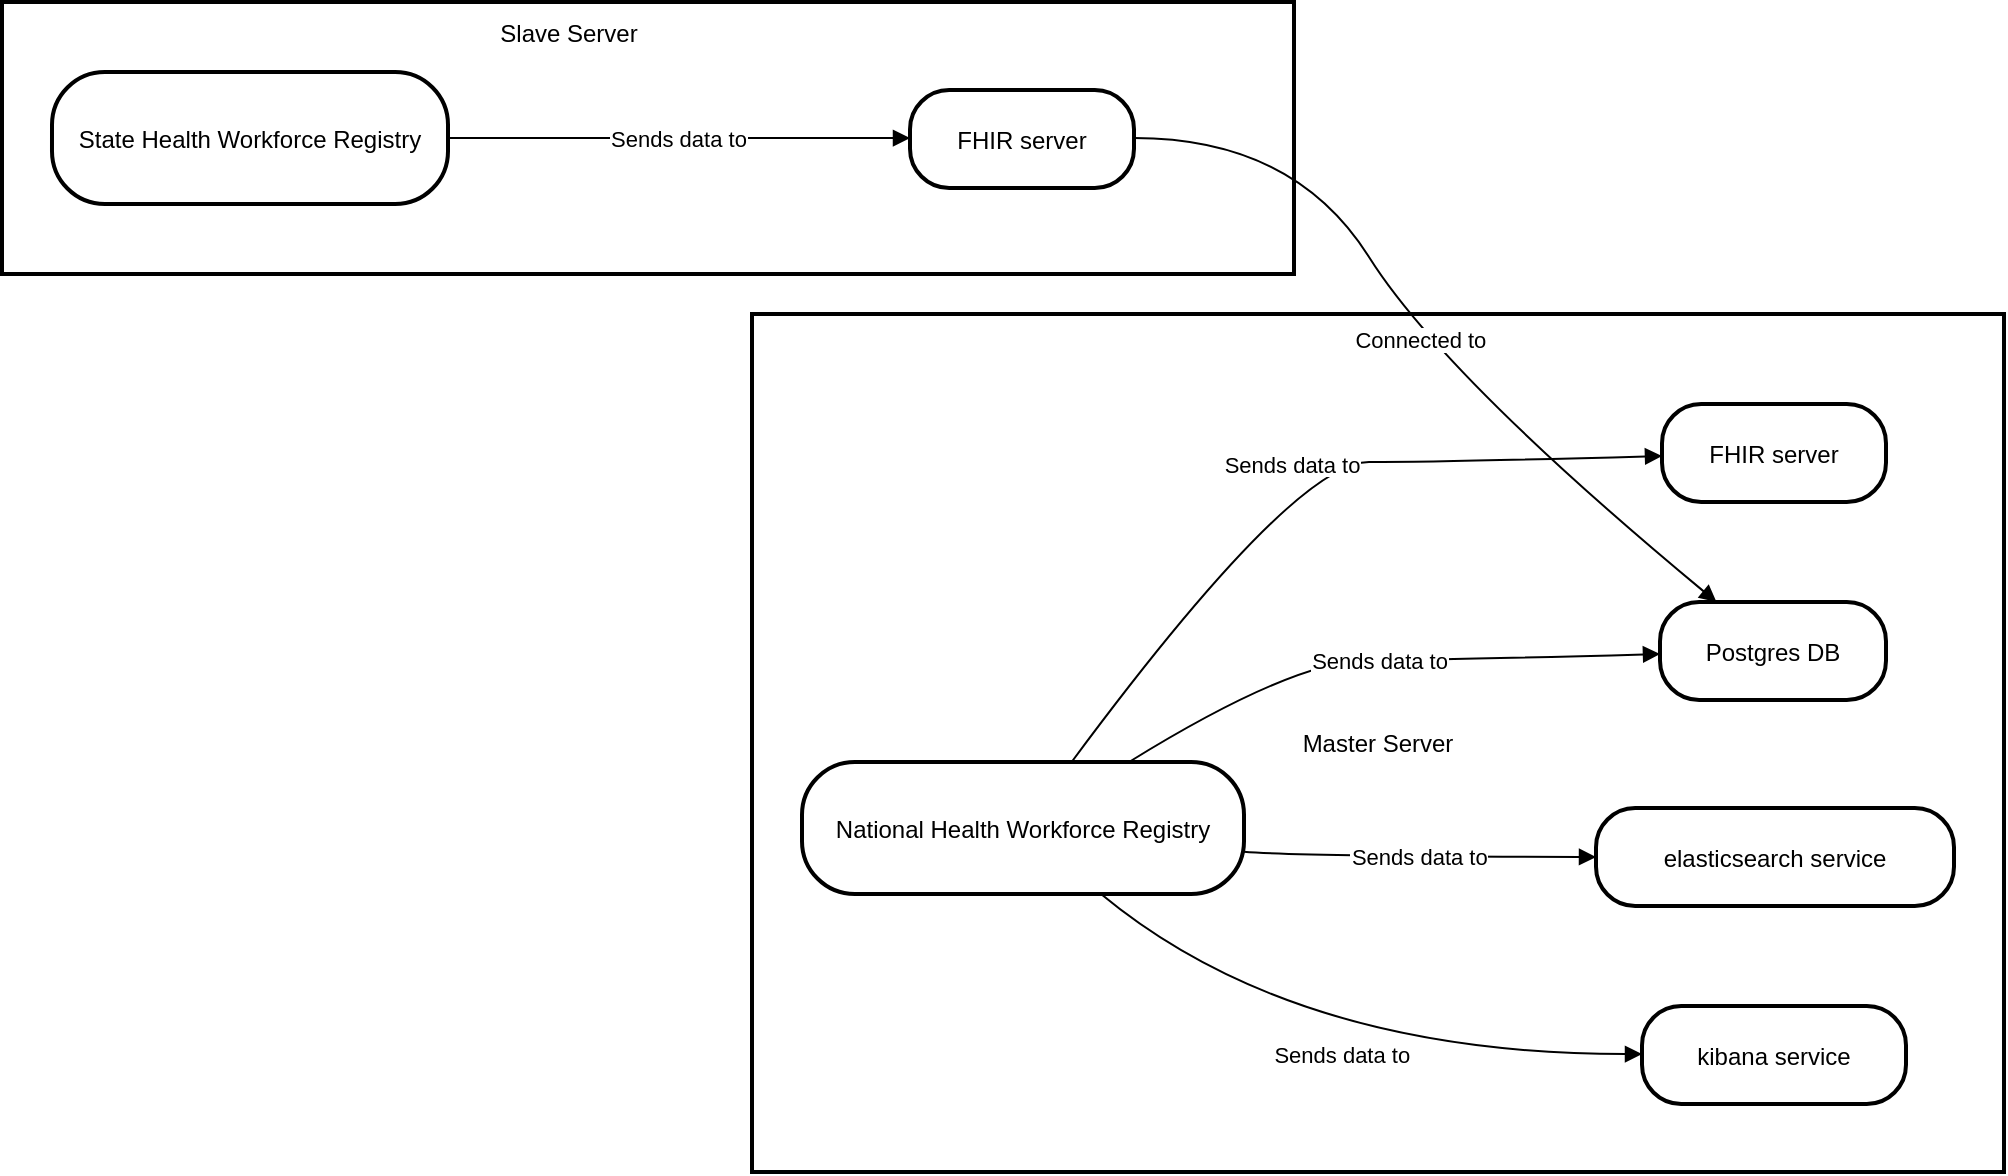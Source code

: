 <mxfile version="24.7.17">
  <diagram name="Page-1" id="KB7URcMa5Jh-woNUPkmT">
    <mxGraphModel dx="1271" dy="734" grid="0" gridSize="10" guides="1" tooltips="1" connect="1" arrows="1" fold="1" page="0" pageScale="1" pageWidth="827" pageHeight="1169" math="0" shadow="0">
      <root>
        <mxCell id="0" />
        <mxCell id="1" parent="0" />
        <mxCell id="2" value="" style="whiteSpace=wrap;strokeWidth=2;" parent="1" vertex="1">
          <mxGeometry x="8" y="8" width="646" height="136" as="geometry" />
        </mxCell>
        <mxCell id="3" value="Master Server" style="whiteSpace=wrap;strokeWidth=2;" parent="1" vertex="1">
          <mxGeometry x="383" y="164" width="626" height="429" as="geometry" />
        </mxCell>
        <mxCell id="4" value="National Health Workforce Registry" style="rounded=1;arcSize=40;strokeWidth=2" parent="1" vertex="1">
          <mxGeometry x="408" y="388" width="221" height="66" as="geometry" />
        </mxCell>
        <mxCell id="5" value="FHIR server" style="rounded=1;arcSize=40;strokeWidth=2" parent="1" vertex="1">
          <mxGeometry x="838" y="209" width="112" height="49" as="geometry" />
        </mxCell>
        <mxCell id="6" value="Postgres DB" style="rounded=1;arcSize=40;strokeWidth=2" parent="1" vertex="1">
          <mxGeometry x="837" y="308" width="113" height="49" as="geometry" />
        </mxCell>
        <mxCell id="7" value="elasticsearch service" style="rounded=1;arcSize=40;strokeWidth=2" parent="1" vertex="1">
          <mxGeometry x="805" y="411" width="179" height="49" as="geometry" />
        </mxCell>
        <mxCell id="8" value="kibana service" style="rounded=1;arcSize=40;strokeWidth=2" parent="1" vertex="1">
          <mxGeometry x="828" y="510" width="132" height="49" as="geometry" />
        </mxCell>
        <mxCell id="9" value="State Health Workforce Registry" style="rounded=1;arcSize=40;strokeWidth=2" parent="1" vertex="1">
          <mxGeometry x="33" y="43" width="198" height="66" as="geometry" />
        </mxCell>
        <mxCell id="10" value="FHIR server" style="rounded=1;arcSize=40;strokeWidth=2" parent="1" vertex="1">
          <mxGeometry x="462" y="52" width="112" height="49" as="geometry" />
        </mxCell>
        <mxCell id="11" value="Sends data to" style="curved=1;startArrow=none;endArrow=block;exitX=0.61;exitY=0;entryX=0;entryY=0.53;" parent="1" source="4" target="5" edge="1">
          <mxGeometry relative="1" as="geometry">
            <Array as="points">
              <mxPoint x="654" y="238" />
              <mxPoint x="729" y="238" />
            </Array>
          </mxGeometry>
        </mxCell>
        <mxCell id="12" value="Sends data to" style="curved=1;startArrow=none;endArrow=block;exitX=0.74;exitY=0;entryX=0;entryY=0.53;" parent="1" source="4" target="6" edge="1">
          <mxGeometry relative="1" as="geometry">
            <Array as="points">
              <mxPoint x="654" y="337" />
              <mxPoint x="729" y="337" />
            </Array>
          </mxGeometry>
        </mxCell>
        <mxCell id="13" value="Sends data to" style="curved=1;startArrow=none;endArrow=block;exitX=1;exitY=0.68;entryX=0;entryY=0.5;" parent="1" source="4" target="7" edge="1">
          <mxGeometry relative="1" as="geometry">
            <Array as="points">
              <mxPoint x="654" y="435" />
            </Array>
          </mxGeometry>
        </mxCell>
        <mxCell id="14" value="Sends data to" style="curved=1;startArrow=none;endArrow=block;exitX=0.68;exitY=1.01;entryX=0;entryY=0.49;" parent="1" source="4" target="8" edge="1">
          <mxGeometry relative="1" as="geometry">
            <Array as="points">
              <mxPoint x="654" y="534" />
            </Array>
          </mxGeometry>
        </mxCell>
        <mxCell id="15" value="Sends data to" style="curved=1;startArrow=none;endArrow=block;exitX=1;exitY=0.5;entryX=0;entryY=0.49;" parent="1" source="9" target="10" edge="1">
          <mxGeometry relative="1" as="geometry">
            <Array as="points" />
          </mxGeometry>
        </mxCell>
        <mxCell id="qKyx1RqzTtNsaw7xKzIz-16" value="Slave Server" style="edgeLabel;html=1;align=center;verticalAlign=middle;resizable=0;points=[];fontSize=12;" vertex="1" connectable="0" parent="15">
          <mxGeometry x="-0.351" y="-2" relative="1" as="geometry">
            <mxPoint x="-15" y="-54" as="offset" />
          </mxGeometry>
        </mxCell>
        <mxCell id="16" value="Connected to" style="curved=1;startArrow=none;endArrow=block;exitX=1;exitY=0.49;entryX=0.25;entryY=0;" parent="1" source="10" target="6" edge="1">
          <mxGeometry relative="1" as="geometry">
            <Array as="points">
              <mxPoint x="654" y="76" />
              <mxPoint x="729" y="195" />
            </Array>
          </mxGeometry>
        </mxCell>
      </root>
    </mxGraphModel>
  </diagram>
</mxfile>
